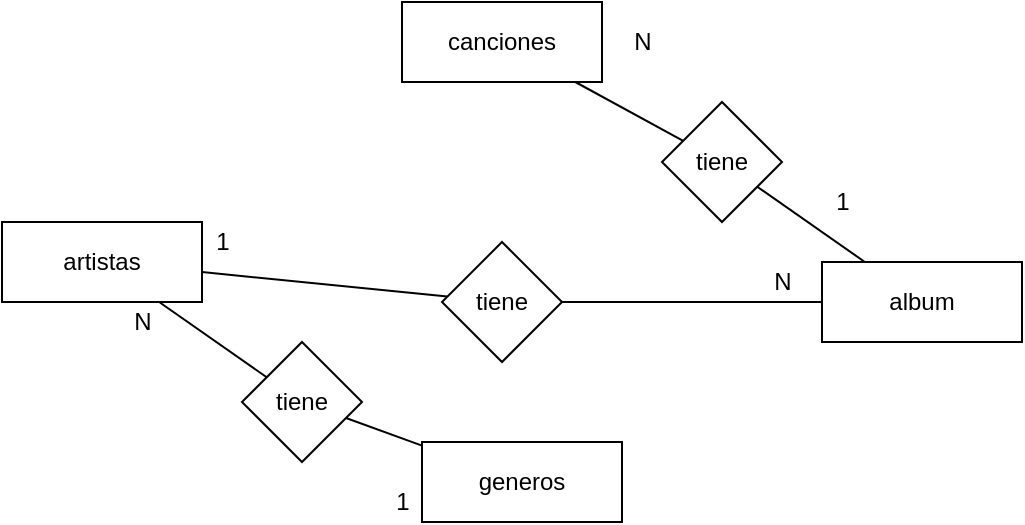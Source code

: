 <mxfile version="13.9.9" type="device"><diagram id="YD7teB0_ZZbHF_dmGix4" name="Página-1"><mxGraphModel dx="1264" dy="592" grid="1" gridSize="10" guides="1" tooltips="1" connect="1" arrows="1" fold="1" page="1" pageScale="1" pageWidth="827" pageHeight="1169" math="0" shadow="0"><root><mxCell id="0"/><mxCell id="1" parent="0"/><mxCell id="z7JkLACIzDW4RIVJmujf-1" value="canciones" style="whiteSpace=wrap;html=1;" parent="1" vertex="1"><mxGeometry x="260" y="30" width="100" height="40" as="geometry"/></mxCell><mxCell id="z7JkLACIzDW4RIVJmujf-18" style="edgeStyle=none;rounded=0;orthogonalLoop=1;jettySize=auto;html=1;endArrow=none;endFill=0;" parent="1" source="z7JkLACIzDW4RIVJmujf-2" target="z7JkLACIzDW4RIVJmujf-15" edge="1"><mxGeometry relative="1" as="geometry"/></mxCell><mxCell id="z7JkLACIzDW4RIVJmujf-2" value="artistas" style="whiteSpace=wrap;html=1;" parent="1" vertex="1"><mxGeometry x="60" y="140" width="100" height="40" as="geometry"/></mxCell><mxCell id="z7JkLACIzDW4RIVJmujf-3" value="album" style="whiteSpace=wrap;html=1;" parent="1" vertex="1"><mxGeometry x="470" y="160" width="100" height="40" as="geometry"/></mxCell><mxCell id="z7JkLACIzDW4RIVJmujf-4" value="generos" style="whiteSpace=wrap;html=1;" parent="1" vertex="1"><mxGeometry x="270" y="250" width="100" height="40" as="geometry"/></mxCell><mxCell id="z7JkLACIzDW4RIVJmujf-13" style="edgeStyle=none;rounded=0;orthogonalLoop=1;jettySize=auto;html=1;endArrow=none;endFill=0;" parent="1" source="z7JkLACIzDW4RIVJmujf-10" target="z7JkLACIzDW4RIVJmujf-1" edge="1"><mxGeometry relative="1" as="geometry"/></mxCell><mxCell id="z7JkLACIzDW4RIVJmujf-14" style="edgeStyle=none;rounded=0;orthogonalLoop=1;jettySize=auto;html=1;endArrow=none;endFill=0;" parent="1" source="z7JkLACIzDW4RIVJmujf-10" target="z7JkLACIzDW4RIVJmujf-3" edge="1"><mxGeometry relative="1" as="geometry"/></mxCell><mxCell id="z7JkLACIzDW4RIVJmujf-10" value="tiene" style="rhombus;whiteSpace=wrap;html=1;" parent="1" vertex="1"><mxGeometry x="390" y="80" width="60" height="60" as="geometry"/></mxCell><mxCell id="z7JkLACIzDW4RIVJmujf-11" value="1" style="text;html=1;align=center;verticalAlign=middle;resizable=0;points=[];autosize=1;" parent="1" vertex="1"><mxGeometry x="470" y="120" width="20" height="20" as="geometry"/></mxCell><mxCell id="z7JkLACIzDW4RIVJmujf-12" value="N" style="text;html=1;align=center;verticalAlign=middle;resizable=0;points=[];autosize=1;" parent="1" vertex="1"><mxGeometry x="370" y="40" width="20" height="20" as="geometry"/></mxCell><mxCell id="z7JkLACIzDW4RIVJmujf-19" style="edgeStyle=none;rounded=0;orthogonalLoop=1;jettySize=auto;html=1;endArrow=none;endFill=0;" parent="1" source="z7JkLACIzDW4RIVJmujf-15" target="z7JkLACIzDW4RIVJmujf-4" edge="1"><mxGeometry relative="1" as="geometry"/></mxCell><mxCell id="z7JkLACIzDW4RIVJmujf-15" value="tiene" style="rhombus;whiteSpace=wrap;html=1;" parent="1" vertex="1"><mxGeometry x="180" y="200" width="60" height="60" as="geometry"/></mxCell><mxCell id="z7JkLACIzDW4RIVJmujf-16" value="N" style="text;html=1;align=center;verticalAlign=middle;resizable=0;points=[];autosize=1;" parent="1" vertex="1"><mxGeometry x="120" y="180" width="20" height="20" as="geometry"/></mxCell><mxCell id="z7JkLACIzDW4RIVJmujf-17" value="1" style="text;html=1;align=center;verticalAlign=middle;resizable=0;points=[];autosize=1;" parent="1" vertex="1"><mxGeometry x="250" y="270" width="20" height="20" as="geometry"/></mxCell><mxCell id="z7JkLACIzDW4RIVJmujf-21" style="edgeStyle=none;rounded=0;orthogonalLoop=1;jettySize=auto;html=1;endArrow=none;endFill=0;" parent="1" source="z7JkLACIzDW4RIVJmujf-20" target="z7JkLACIzDW4RIVJmujf-3" edge="1"><mxGeometry relative="1" as="geometry"/></mxCell><mxCell id="z7JkLACIzDW4RIVJmujf-22" style="edgeStyle=none;rounded=0;orthogonalLoop=1;jettySize=auto;html=1;endArrow=none;endFill=0;" parent="1" source="z7JkLACIzDW4RIVJmujf-20" target="z7JkLACIzDW4RIVJmujf-2" edge="1"><mxGeometry relative="1" as="geometry"/></mxCell><mxCell id="z7JkLACIzDW4RIVJmujf-20" value="tiene" style="rhombus;whiteSpace=wrap;html=1;" parent="1" vertex="1"><mxGeometry x="280" y="150" width="60" height="60" as="geometry"/></mxCell><mxCell id="z7JkLACIzDW4RIVJmujf-23" value="1" style="text;html=1;align=center;verticalAlign=middle;resizable=0;points=[];autosize=1;" parent="1" vertex="1"><mxGeometry x="160" y="140" width="20" height="20" as="geometry"/></mxCell><mxCell id="z7JkLACIzDW4RIVJmujf-24" value="N" style="text;html=1;align=center;verticalAlign=middle;resizable=0;points=[];autosize=1;" parent="1" vertex="1"><mxGeometry x="440" y="160" width="20" height="20" as="geometry"/></mxCell></root></mxGraphModel></diagram></mxfile>
